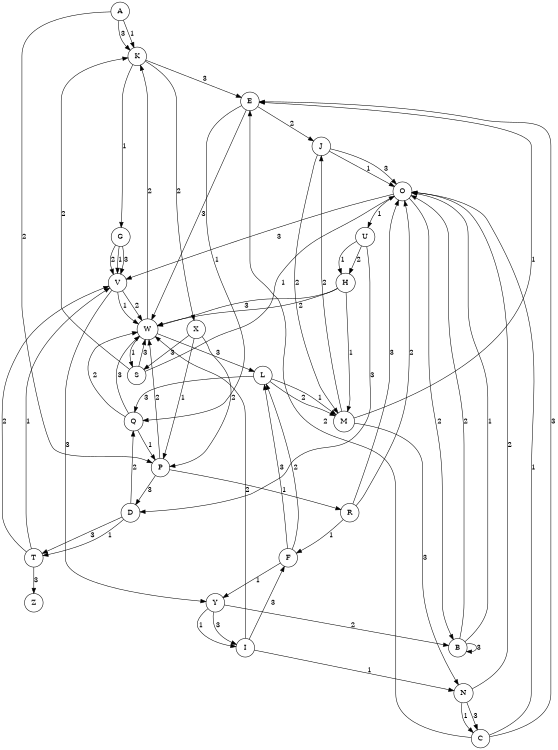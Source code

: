 digraph finite_state_machine {
	rankdir=TB size="8,5"
	node [shape=circle]
	A
	A -> K [label=1]
	A -> P [label=2]
	A -> K [label=3]
	K
	K -> E [label=3]
	K -> X [label=2]
	K -> G [label=1]
	E
	E -> J [label=2]
	E -> W [label=3]
	E -> Q [label=1]
	J
	J -> O [label=1]
	J -> O [label=3]
	J -> M [label=2]
	O
	O -> V [label=3]
	O -> B [label=2]
	O -> U [label=1]
	V
	V -> W [label=2]
	V -> W [label=1]
	V -> Y [label=3]
	W
	W -> S [label=1]
	W -> L [label=3]
	W -> K [label=2]
	S
	S -> W [label=3]
	S -> K [label=2]
	S -> O [label=1]
	X
	X -> P [label=2]
	X -> P [label=1]
	X -> S [label=3]
	P
	P -> D [label=3]
	P -> W [label=2]
	P -> R [label=1]
	D
	D -> Q [label=2]
	D -> T [label=3]
	D -> T [label=1]
	Q
	Q -> W [label=2]
	Q -> P [label=1]
	Q -> W [label=3]
	L
	L -> M [label=1]
	L -> Q [label=3]
	L -> M [label=2]
	M
	M -> E [label=1]
	M -> J [label=2]
	M -> N [label=3]
	T
	T -> Z [label=3]
	T -> V [label=2]
	T -> V [label=1]
	Z
	R
	R -> F [label=1]
	R -> O [label=3]
	R -> O [label=2]
	F
	F -> Y [label=1]
	F -> L [label=2]
	F -> L [label=3]
	Y
	Y -> B [label=2]
	Y -> I [label=1]
	Y -> I [label=3]
	B
	B -> O [label=1]
	B -> O [label=2]
	B -> B [label=3]
	U
	U -> D [label=3]
	U -> H [label=1]
	U -> H [label=2]
	I
	I -> N [label=1]
	I -> F [label=3]
	I -> W [label=2]
	N
	N -> O [label=2]
	N -> C [label=3]
	N -> C [label=1]
	H
	H -> M [label=1]
	H -> W [label=3]
	H -> W [label=2]
	G
	G -> V [label=1]
	G -> V [label=3]
	G -> V [label=2]
	C
	C -> O [label=1]
	C -> E [label=3]
	C -> E [label=2]
}

